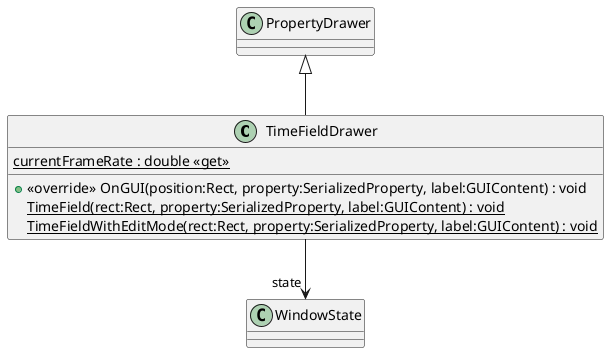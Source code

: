 @startuml
class TimeFieldDrawer {
    {static} currentFrameRate : double <<get>>
    + <<override>> OnGUI(position:Rect, property:SerializedProperty, label:GUIContent) : void
    {static} TimeField(rect:Rect, property:SerializedProperty, label:GUIContent) : void
    {static} TimeFieldWithEditMode(rect:Rect, property:SerializedProperty, label:GUIContent) : void
}
PropertyDrawer <|-- TimeFieldDrawer
TimeFieldDrawer --> "state" WindowState
@enduml
